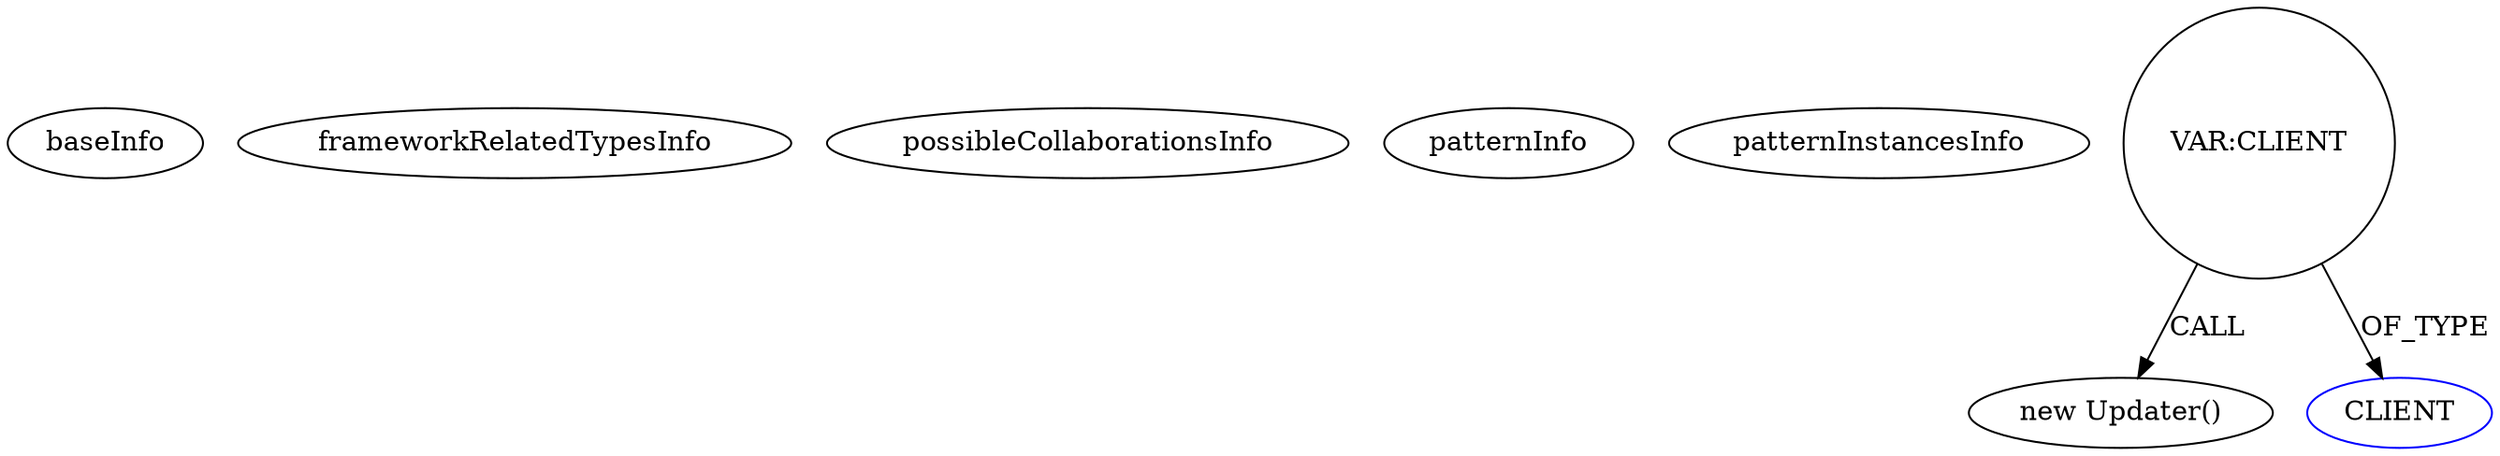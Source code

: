 digraph {
baseInfo[graphId=4461,category="pattern",isAnonymous=false,possibleRelation=false]
frameworkRelatedTypesInfo[]
possibleCollaborationsInfo[]
patternInfo[frequency=2.0,patternRootClient=null]
patternInstancesInfo[0="Ollowayne-dalekPTT~/Ollowayne-dalekPTT/dalekPTT-master/src/ptt/dalek/gui/App.java~App~1040",1="BeayemX-ConnectGame~/BeayemX-ConnectGame/ConnectGame-master/src/game/MainGame.java~MainGame~161"]
161[label="new Updater()",vertexType="CONSTRUCTOR_CALL",isFrameworkType=false]
162[label="VAR:CLIENT",vertexType="VARIABLE_EXPRESION",isFrameworkType=false,shape=circle]
19[label="CLIENT",vertexType="REFERENCE_CLIENT_CLASS_DECLARATION",isFrameworkType=false,color=blue]
162->19[label="OF_TYPE"]
162->161[label="CALL"]
}
